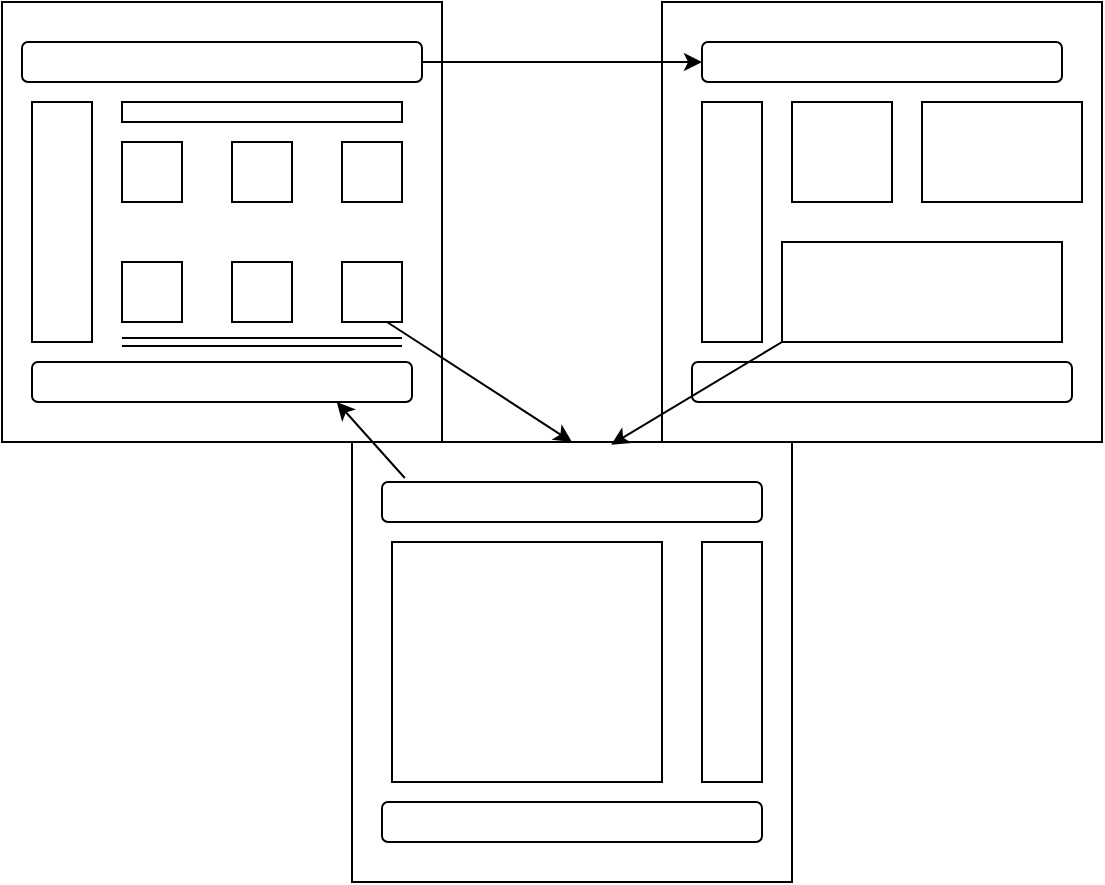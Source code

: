 <mxfile version="20.8.23" type="github"><diagram name="Page-1" id="OzPf9A3CgHdhTVUrQtFb"><mxGraphModel dx="794" dy="456" grid="1" gridSize="10" guides="1" tooltips="1" connect="1" arrows="1" fold="1" page="1" pageScale="1" pageWidth="850" pageHeight="1100" math="0" shadow="0"><root><mxCell id="0"/><mxCell id="1" parent="0"/><mxCell id="oC3nMW3Xy-EvSvLNa_Vv-1" value="" style="whiteSpace=wrap;html=1;aspect=fixed;" vertex="1" parent="1"><mxGeometry x="110" y="110" width="220" height="220" as="geometry"/></mxCell><mxCell id="oC3nMW3Xy-EvSvLNa_Vv-2" value="" style="whiteSpace=wrap;html=1;aspect=fixed;" vertex="1" parent="1"><mxGeometry x="440" y="110" width="220" height="220" as="geometry"/></mxCell><mxCell id="oC3nMW3Xy-EvSvLNa_Vv-3" value="" style="whiteSpace=wrap;html=1;aspect=fixed;" vertex="1" parent="1"><mxGeometry x="285" y="330" width="220" height="220" as="geometry"/></mxCell><mxCell id="oC3nMW3Xy-EvSvLNa_Vv-4" value="" style="rounded=1;whiteSpace=wrap;html=1;" vertex="1" parent="1"><mxGeometry x="120" y="130" width="200" height="20" as="geometry"/></mxCell><mxCell id="oC3nMW3Xy-EvSvLNa_Vv-6" value="" style="rounded=1;whiteSpace=wrap;html=1;" vertex="1" parent="1"><mxGeometry x="300" y="350" width="190" height="20" as="geometry"/></mxCell><mxCell id="oC3nMW3Xy-EvSvLNa_Vv-7" value="" style="rounded=1;whiteSpace=wrap;html=1;" vertex="1" parent="1"><mxGeometry x="460" y="130" width="180" height="20" as="geometry"/></mxCell><mxCell id="oC3nMW3Xy-EvSvLNa_Vv-8" style="edgeStyle=orthogonalEdgeStyle;rounded=0;orthogonalLoop=1;jettySize=auto;html=1;exitX=0.5;exitY=1;exitDx=0;exitDy=0;" edge="1" parent="1" source="oC3nMW3Xy-EvSvLNa_Vv-7" target="oC3nMW3Xy-EvSvLNa_Vv-7"><mxGeometry relative="1" as="geometry"/></mxCell><mxCell id="oC3nMW3Xy-EvSvLNa_Vv-9" value="" style="rounded=1;whiteSpace=wrap;html=1;" vertex="1" parent="1"><mxGeometry x="300" y="510" width="190" height="20" as="geometry"/></mxCell><mxCell id="oC3nMW3Xy-EvSvLNa_Vv-10" value="" style="rounded=1;whiteSpace=wrap;html=1;" vertex="1" parent="1"><mxGeometry x="125" y="290" width="190" height="20" as="geometry"/></mxCell><mxCell id="oC3nMW3Xy-EvSvLNa_Vv-11" value="" style="rounded=1;whiteSpace=wrap;html=1;" vertex="1" parent="1"><mxGeometry x="455" y="290" width="190" height="20" as="geometry"/></mxCell><mxCell id="oC3nMW3Xy-EvSvLNa_Vv-12" value="" style="rounded=0;whiteSpace=wrap;html=1;" vertex="1" parent="1"><mxGeometry x="125" y="160" width="30" height="120" as="geometry"/></mxCell><mxCell id="oC3nMW3Xy-EvSvLNa_Vv-13" value="" style="rounded=0;whiteSpace=wrap;html=1;" vertex="1" parent="1"><mxGeometry x="460" y="160" width="30" height="120" as="geometry"/></mxCell><mxCell id="oC3nMW3Xy-EvSvLNa_Vv-14" value="" style="rounded=0;whiteSpace=wrap;html=1;" vertex="1" parent="1"><mxGeometry x="460" y="380" width="30" height="120" as="geometry"/></mxCell><mxCell id="oC3nMW3Xy-EvSvLNa_Vv-15" value="" style="rounded=0;whiteSpace=wrap;html=1;" vertex="1" parent="1"><mxGeometry x="305" y="380" width="135" height="120" as="geometry"/></mxCell><mxCell id="oC3nMW3Xy-EvSvLNa_Vv-16" value="" style="rounded=0;whiteSpace=wrap;html=1;" vertex="1" parent="1"><mxGeometry x="170" y="160" width="140" height="10" as="geometry"/></mxCell><mxCell id="oC3nMW3Xy-EvSvLNa_Vv-17" value="" style="whiteSpace=wrap;html=1;aspect=fixed;" vertex="1" parent="1"><mxGeometry x="170" y="180" width="30" height="30" as="geometry"/></mxCell><mxCell id="oC3nMW3Xy-EvSvLNa_Vv-18" value="" style="whiteSpace=wrap;html=1;aspect=fixed;" vertex="1" parent="1"><mxGeometry x="225" y="180" width="30" height="30" as="geometry"/></mxCell><mxCell id="oC3nMW3Xy-EvSvLNa_Vv-19" value="" style="whiteSpace=wrap;html=1;aspect=fixed;" vertex="1" parent="1"><mxGeometry x="280" y="180" width="30" height="30" as="geometry"/></mxCell><mxCell id="oC3nMW3Xy-EvSvLNa_Vv-20" value="" style="whiteSpace=wrap;html=1;aspect=fixed;" vertex="1" parent="1"><mxGeometry x="280" y="240" width="30" height="30" as="geometry"/></mxCell><mxCell id="oC3nMW3Xy-EvSvLNa_Vv-21" value="" style="whiteSpace=wrap;html=1;aspect=fixed;" vertex="1" parent="1"><mxGeometry x="225" y="240" width="30" height="30" as="geometry"/></mxCell><mxCell id="oC3nMW3Xy-EvSvLNa_Vv-22" value="" style="whiteSpace=wrap;html=1;aspect=fixed;" vertex="1" parent="1"><mxGeometry x="170" y="240" width="30" height="30" as="geometry"/></mxCell><mxCell id="oC3nMW3Xy-EvSvLNa_Vv-23" value="" style="shape=link;html=1;rounded=0;entryX=0.909;entryY=0.773;entryDx=0;entryDy=0;entryPerimeter=0;" edge="1" parent="1" target="oC3nMW3Xy-EvSvLNa_Vv-1"><mxGeometry width="100" relative="1" as="geometry"><mxPoint x="170" y="280" as="sourcePoint"/><mxPoint x="270" y="280" as="targetPoint"/></mxGeometry></mxCell><mxCell id="oC3nMW3Xy-EvSvLNa_Vv-24" value="" style="whiteSpace=wrap;html=1;aspect=fixed;" vertex="1" parent="1"><mxGeometry x="505" y="160" width="50" height="50" as="geometry"/></mxCell><mxCell id="oC3nMW3Xy-EvSvLNa_Vv-26" value="" style="rounded=0;whiteSpace=wrap;html=1;" vertex="1" parent="1"><mxGeometry x="570" y="160" width="80" height="50" as="geometry"/></mxCell><mxCell id="oC3nMW3Xy-EvSvLNa_Vv-27" value="" style="rounded=0;whiteSpace=wrap;html=1;" vertex="1" parent="1"><mxGeometry x="500" y="230" width="140" height="50" as="geometry"/></mxCell><mxCell id="oC3nMW3Xy-EvSvLNa_Vv-28" value="" style="endArrow=classic;html=1;rounded=0;exitX=0.75;exitY=1;exitDx=0;exitDy=0;entryX=0.5;entryY=0;entryDx=0;entryDy=0;" edge="1" parent="1" source="oC3nMW3Xy-EvSvLNa_Vv-20" target="oC3nMW3Xy-EvSvLNa_Vv-3"><mxGeometry width="50" height="50" relative="1" as="geometry"><mxPoint x="380" y="360" as="sourcePoint"/><mxPoint x="430" y="310" as="targetPoint"/></mxGeometry></mxCell><mxCell id="oC3nMW3Xy-EvSvLNa_Vv-29" value="" style="endArrow=classic;html=1;rounded=0;exitX=1;exitY=0.5;exitDx=0;exitDy=0;entryX=0;entryY=0.5;entryDx=0;entryDy=0;" edge="1" parent="1" source="oC3nMW3Xy-EvSvLNa_Vv-4" target="oC3nMW3Xy-EvSvLNa_Vv-7"><mxGeometry width="50" height="50" relative="1" as="geometry"><mxPoint x="310" y="180" as="sourcePoint"/><mxPoint x="360" y="130" as="targetPoint"/></mxGeometry></mxCell><mxCell id="oC3nMW3Xy-EvSvLNa_Vv-30" value="" style="endArrow=classic;html=1;rounded=0;exitX=0;exitY=1;exitDx=0;exitDy=0;entryX=0.589;entryY=0.006;entryDx=0;entryDy=0;entryPerimeter=0;" edge="1" parent="1" source="oC3nMW3Xy-EvSvLNa_Vv-27" target="oC3nMW3Xy-EvSvLNa_Vv-3"><mxGeometry width="50" height="50" relative="1" as="geometry"><mxPoint x="370" y="330" as="sourcePoint"/><mxPoint x="420" y="280" as="targetPoint"/></mxGeometry></mxCell><mxCell id="oC3nMW3Xy-EvSvLNa_Vv-31" value="" style="endArrow=classic;html=1;rounded=0;exitX=0.06;exitY=-0.1;exitDx=0;exitDy=0;exitPerimeter=0;entryX=0.802;entryY=1;entryDx=0;entryDy=0;entryPerimeter=0;" edge="1" parent="1" source="oC3nMW3Xy-EvSvLNa_Vv-6" target="oC3nMW3Xy-EvSvLNa_Vv-10"><mxGeometry width="50" height="50" relative="1" as="geometry"><mxPoint x="300" y="390" as="sourcePoint"/><mxPoint x="350" y="340" as="targetPoint"/></mxGeometry></mxCell></root></mxGraphModel></diagram></mxfile>